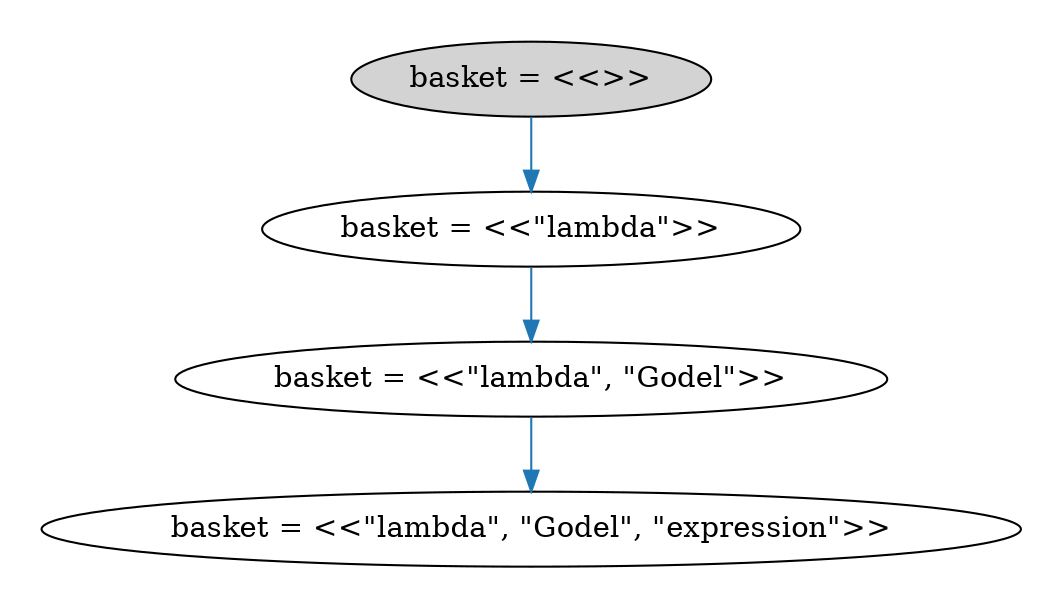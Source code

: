 strict digraph DiskGraph {
edge [colorscheme="paired12"]
nodesep=0.35;
subgraph cluster_graph {
color="white";
-529156174653325817 [label="basket = <<>>",style = filled]
-529156174653325817 -> -8171135503664425786 [label="",color="2",fontcolor="2"];
-8171135503664425786 [label="basket = <<\"lambda\">>"];
-8171135503664425786 -> 6058769928826714836 [label="",color="2",fontcolor="2"];
6058769928826714836 [label="basket = <<\"lambda\", \"Godel\">>"];
6058769928826714836 -> 4372137511658136059 [label="",color="2",fontcolor="2"];
4372137511658136059 [label="basket = <<\"lambda\", \"Godel\", \"expression\">>"];
{rank = same; -529156174653325817;}
{rank = same; -8171135503664425786;}
{rank = same; 6058769928826714836;}
}
}
